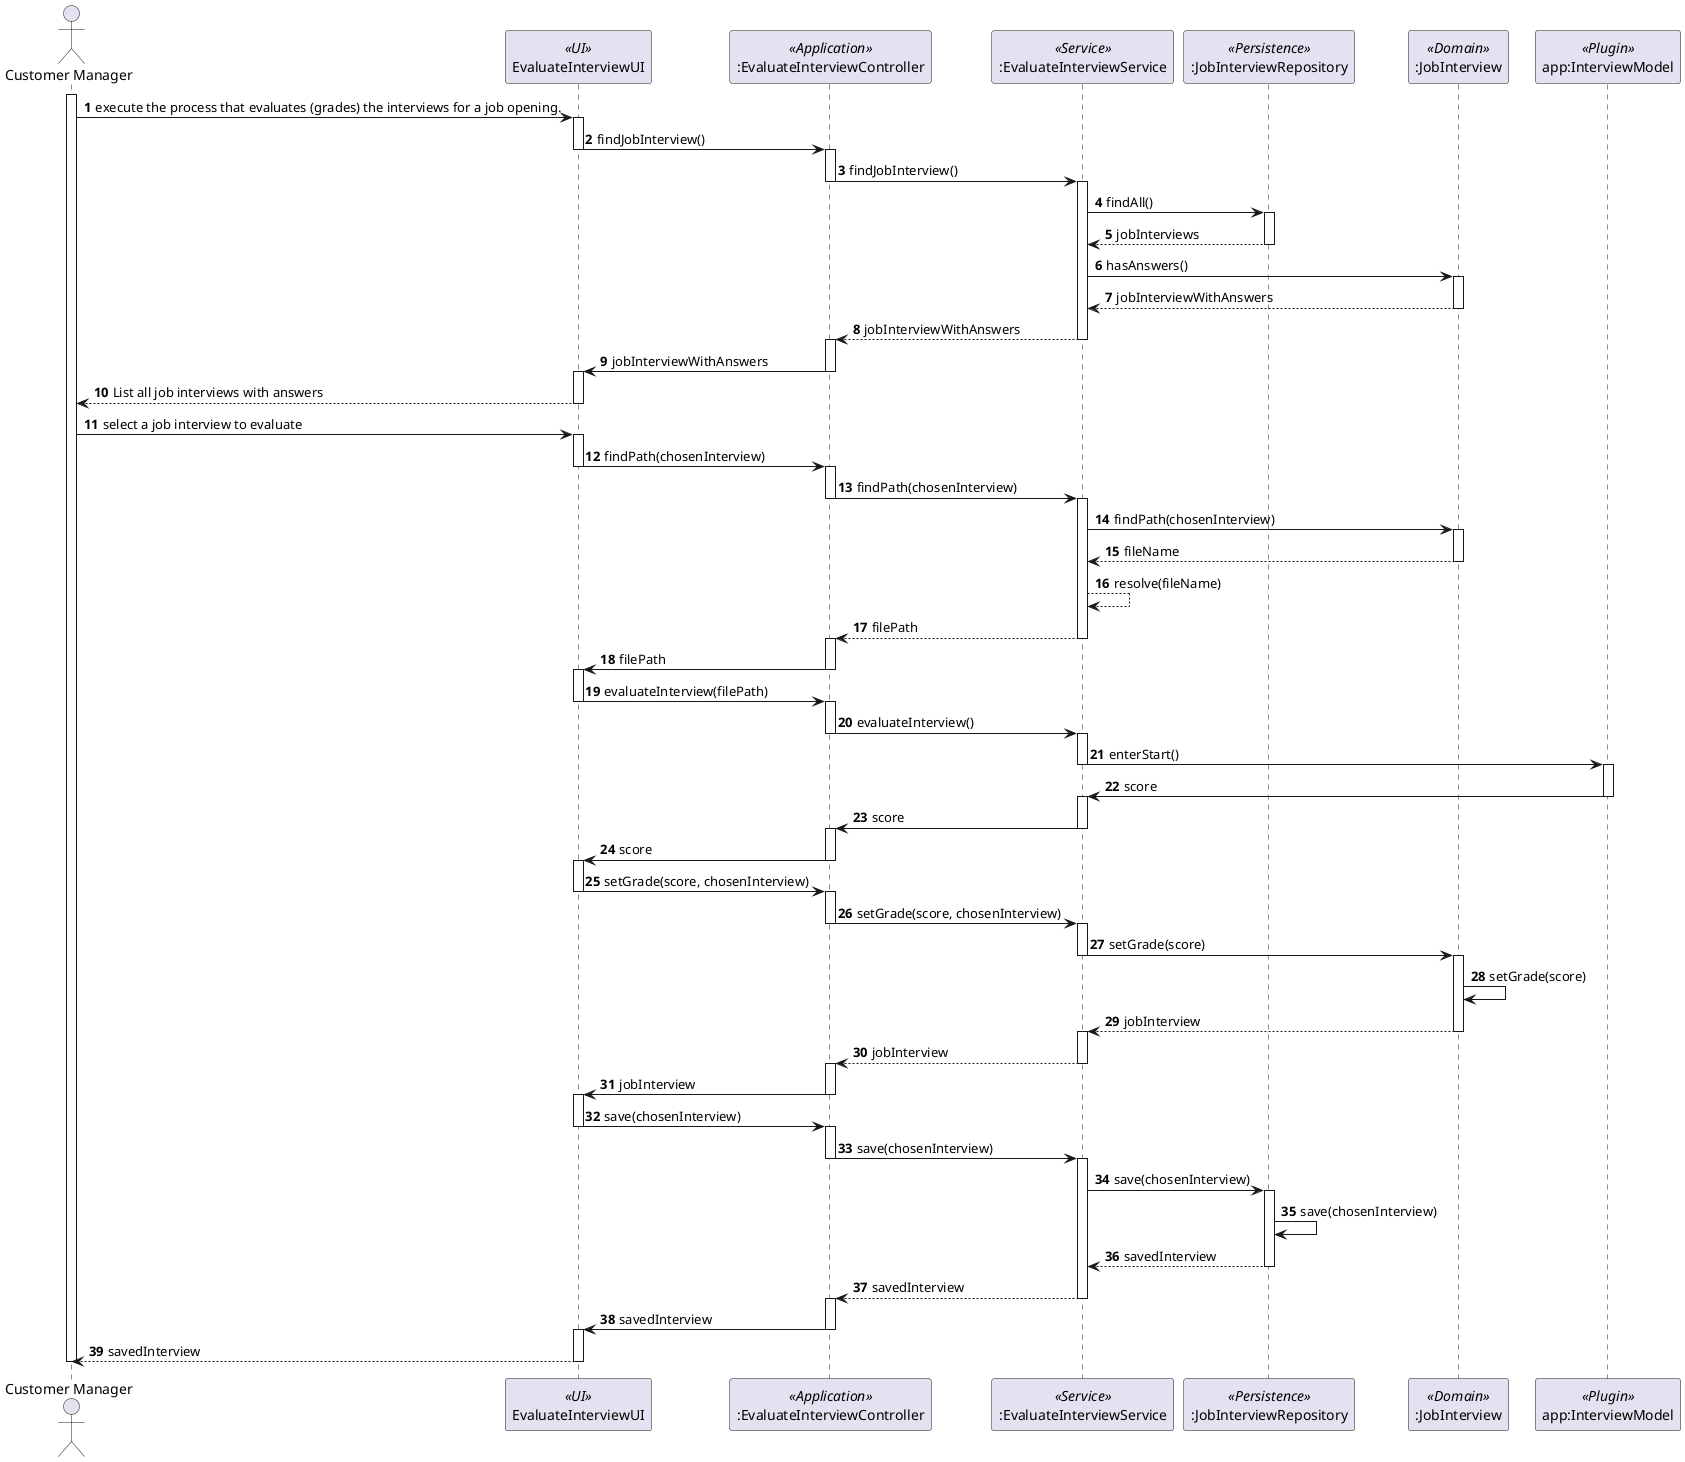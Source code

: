 @startuml

actor "Customer Manager" as Agent
participant "EvaluateInterviewUI" as ui <<UI>>
participant ":EvaluateInterviewController" as ctrl <<Application>>
participant ":EvaluateInterviewService" as jobServ <<Service>>
participant ":JobInterviewRepository" as jobInterRepo <<Persistence>>
participant ":JobInterview" as jobInterview <<Domain>>
participant "app:InterviewModel" as interview <<Plugin>>

autonumber

activate Agent



Agent -> ui: execute the process that evaluates (grades) the interviews for a job opening.
activate ui

ui -> ctrl: findJobInterview()
deactivate ui

activate ctrl

ctrl -> jobServ: findJobInterview()
deactivate ctrl

activate jobServ

jobServ -> jobInterRepo: findAll()
activate jobInterRepo

jobInterRepo --> jobServ: jobInterviews
deactivate jobInterRepo

jobServ -> jobInterview: hasAnswers()
activate jobInterview

jobInterview --> jobServ: jobInterviewWithAnswers

deactivate jobInterview

jobServ --> ctrl: jobInterviewWithAnswers
deactivate jobServ

activate ctrl

ctrl -> ui: jobInterviewWithAnswers
deactivate ctrl

activate ui

ui --> Agent: List all job interviews with answers
deactivate ui

Agent -> ui: select a job interview to evaluate
activate ui


ui -> ctrl :findPath(chosenInterview)
deactivate ui

activate ctrl

ctrl -> jobServ: findPath(chosenInterview)
deactivate ctrl

activate jobServ

jobServ -> jobInterview: findPath(chosenInterview)
activate jobInterview

jobInterview --> jobServ: fileName
deactivate jobInterview

jobServ --> jobServ: resolve(fileName)
jobServ --> ctrl: filePath
deactivate jobServ

activate ctrl

ctrl -> ui: filePath
deactivate ctrl

activate ui





ui -> ctrl: evaluateInterview(filePath)
deactivate ui

activate ctrl

ctrl -> jobServ: evaluateInterview()
deactivate ctrl

activate jobServ


jobServ -> interview: enterStart()
deactivate jobServ

activate interview




interview -> jobServ: score
deactivate interview
activate jobServ

jobServ -> ctrl: score
deactivate jobServ
activate ctrl
ctrl -> ui: score
deactivate ctrl
activate ui
ui -> ctrl: setGrade(score, chosenInterview)
deactivate ui
activate ctrl
ctrl -> jobServ: setGrade(score, chosenInterview)
deactivate ctrl
activate jobServ
jobServ -> jobInterview: setGrade(score)
deactivate jobServ

activate jobInterview
jobInterview -> jobInterview: setGrade(score)
jobInterview --> jobServ: jobInterview
deactivate jobInterview
activate jobServ

jobServ --> ctrl: jobInterview
deactivate jobServ

activate ctrl

ctrl -> ui: jobInterview
deactivate ctrl

activate ui

ui -> ctrl: save(chosenInterview)
deactivate ui

activate ctrl

ctrl -> jobServ: save(chosenInterview)
deactivate ctrl

activate jobServ

jobServ -> jobInterRepo: save(chosenInterview)
activate jobInterRepo


jobInterRepo -> jobInterRepo: save(chosenInterview)
jobInterRepo --> jobServ: savedInterview

deactivate jobInterRepo

jobServ --> ctrl: savedInterview
deactivate jobServ


activate ctrl

ctrl -> ui: savedInterview

deactivate ctrl

activate ui

ui --> Agent: savedInterview
deactivate ui




deactivate Agent



@enduml